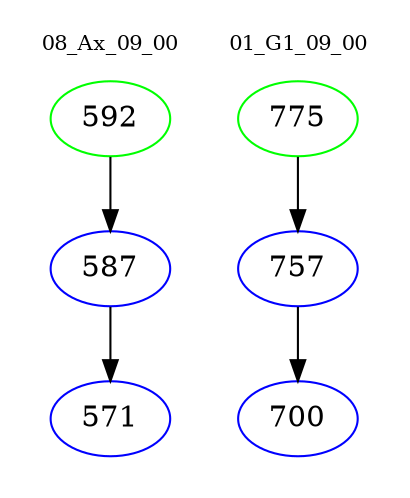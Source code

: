 digraph{
subgraph cluster_0 {
color = white
label = "08_Ax_09_00";
fontsize=10;
T0_592 [label="592", color="green"]
T0_592 -> T0_587 [color="black"]
T0_587 [label="587", color="blue"]
T0_587 -> T0_571 [color="black"]
T0_571 [label="571", color="blue"]
}
subgraph cluster_1 {
color = white
label = "01_G1_09_00";
fontsize=10;
T1_775 [label="775", color="green"]
T1_775 -> T1_757 [color="black"]
T1_757 [label="757", color="blue"]
T1_757 -> T1_700 [color="black"]
T1_700 [label="700", color="blue"]
}
}
